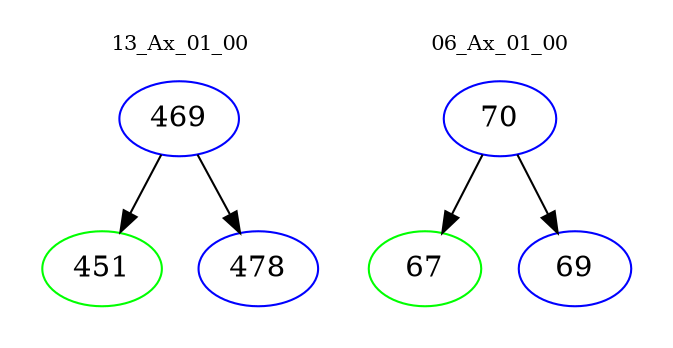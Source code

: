 digraph{
subgraph cluster_0 {
color = white
label = "13_Ax_01_00";
fontsize=10;
T0_469 [label="469", color="blue"]
T0_469 -> T0_451 [color="black"]
T0_451 [label="451", color="green"]
T0_469 -> T0_478 [color="black"]
T0_478 [label="478", color="blue"]
}
subgraph cluster_1 {
color = white
label = "06_Ax_01_00";
fontsize=10;
T1_70 [label="70", color="blue"]
T1_70 -> T1_67 [color="black"]
T1_67 [label="67", color="green"]
T1_70 -> T1_69 [color="black"]
T1_69 [label="69", color="blue"]
}
}

